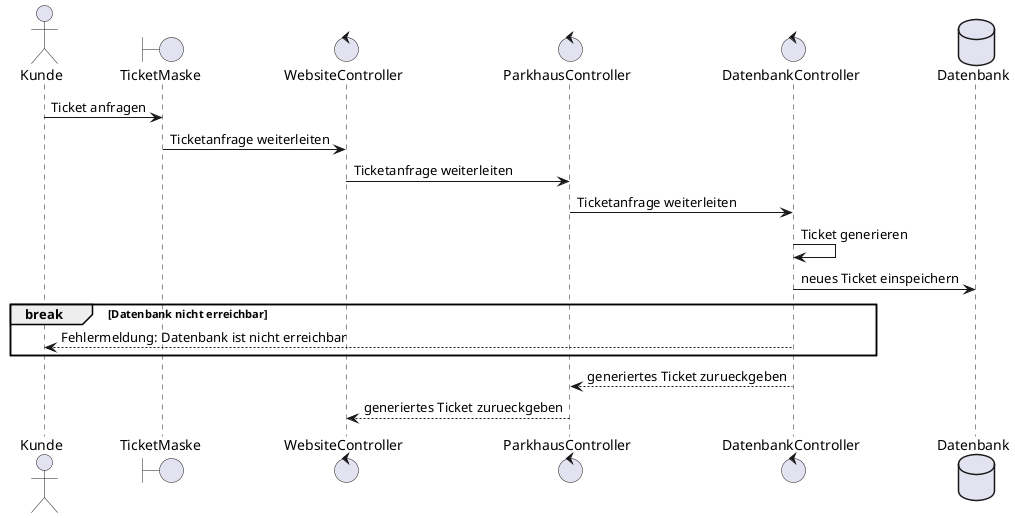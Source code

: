 @startuml
actor Kunde
boundary TicketMaske
control WebsiteController
control ParkhausController
control DatenbankController

database Datenbank
Kunde -> TicketMaske : Ticket anfragen
TicketMaske -> WebsiteController : Ticketanfrage weiterleiten
WebsiteController -> ParkhausController : Ticketanfrage weiterleiten
ParkhausController -> DatenbankController : Ticketanfrage weiterleiten
DatenbankController -> DatenbankController : Ticket generieren
DatenbankController -> Datenbank : neues Ticket einspeichern

break Datenbank nicht erreichbar
        DatenbankController --> Kunde : Fehlermeldung: Datenbank ist nicht erreichbar
end

DatenbankController --> ParkhausController : generiertes Ticket zurueckgeben
ParkhausController --> WebsiteController : generiertes Ticket zurueckgeben
@enduml